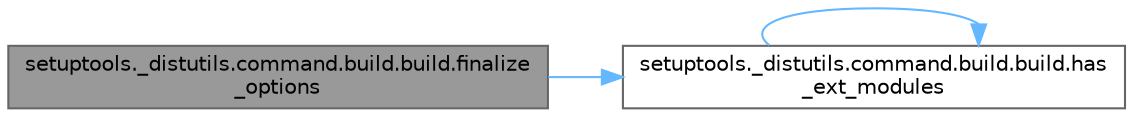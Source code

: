 digraph "setuptools._distutils.command.build.build.finalize_options"
{
 // LATEX_PDF_SIZE
  bgcolor="transparent";
  edge [fontname=Helvetica,fontsize=10,labelfontname=Helvetica,labelfontsize=10];
  node [fontname=Helvetica,fontsize=10,shape=box,height=0.2,width=0.4];
  rankdir="LR";
  Node1 [id="Node000001",label="setuptools._distutils.command.build.build.finalize\l_options",height=0.2,width=0.4,color="gray40", fillcolor="grey60", style="filled", fontcolor="black",tooltip=" "];
  Node1 -> Node2 [id="edge1_Node000001_Node000002",color="steelblue1",style="solid",tooltip=" "];
  Node2 [id="Node000002",label="setuptools._distutils.command.build.build.has\l_ext_modules",height=0.2,width=0.4,color="grey40", fillcolor="white", style="filled",URL="$classsetuptools_1_1__distutils_1_1command_1_1build_1_1build.html#a82e4d35dab8242136075a1b9885b682d",tooltip=" "];
  Node2 -> Node2 [id="edge2_Node000002_Node000002",color="steelblue1",style="solid",tooltip=" "];
}
